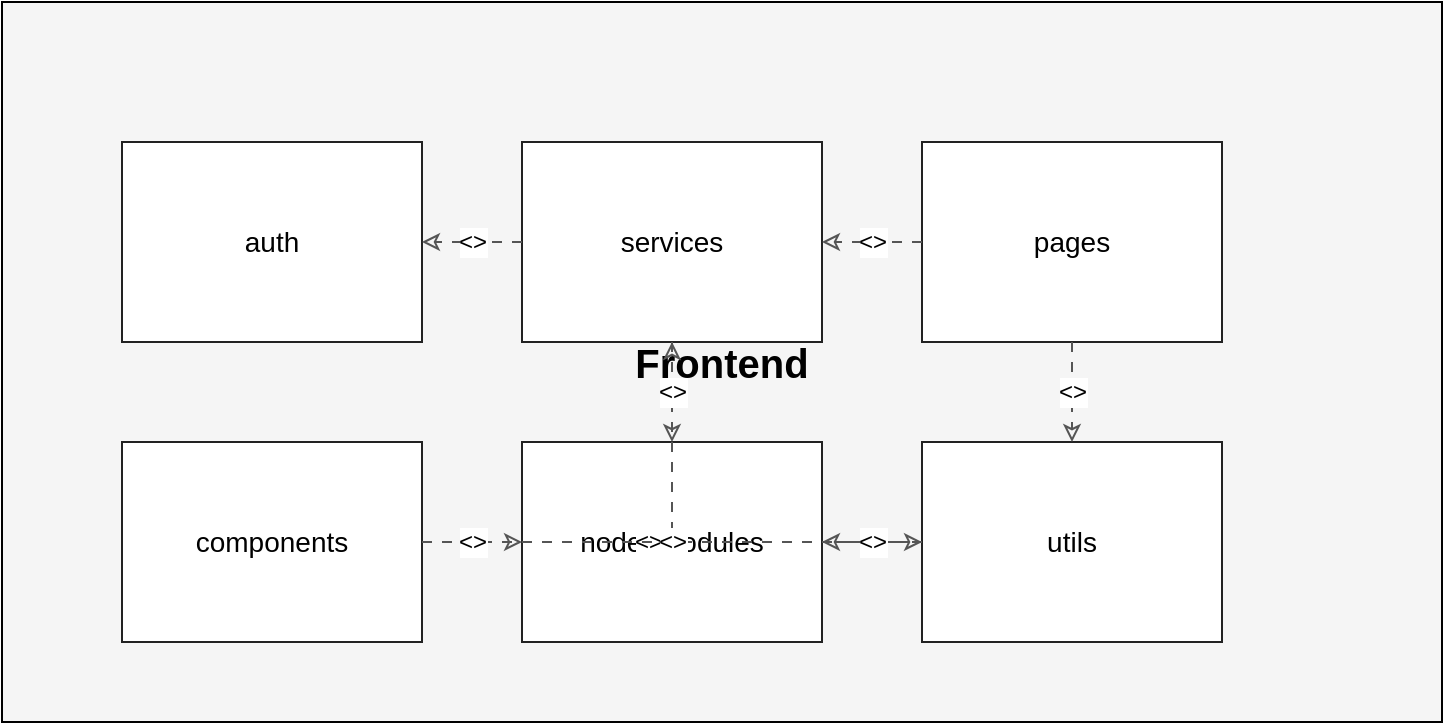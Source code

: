 <mxfile>
  <diagram id="frontend-diagram" name="Frontend Package Diagram">
    <mxGraphModel dx="1280" dy="720" grid="1" gridSize="10" guides="1" tooltips="1" connect="1" arrows="1" fold="1" page="1" pageScale="1" pageWidth="1100" pageHeight="850" math="0" shadow="0">
      <root>
        <mxCell id="0"/>
        <mxCell id="1" parent="0"/>
        <mxCell id="frontendContainer" value="Frontend" style="shape=package;whiteSpace=wrap;html=1;fontSize=20;fontStyle=1;strokeColor=#000000;fillColor=#f5f5f5;container=1;" vertex="1" parent="1">
          <mxGeometry x="20" y="20" width="720" height="360" as="geometry"/>
        </mxCell>
        <mxCell id="pkgAuth" value="auth" style="shape=package;whiteSpace=wrap;html=1;fontSize=14;strokeColor=#222222;fillColor=#ffffff;" vertex="1" parent="1">
          <mxGeometry x="80" y="90" width="150" height="100" as="geometry"/>
        </mxCell>
        <mxCell id="pkgServices" value="services" style="shape=package;whiteSpace=wrap;html=1;fontSize=14;strokeColor=#222222;fillColor=#ffffff;" vertex="1" parent="1">
          <mxGeometry x="280" y="90" width="150" height="100" as="geometry"/>
        </mxCell>
        <mxCell id="pkgPages" value="pages" style="shape=package;whiteSpace=wrap;html=1;fontSize=14;strokeColor=#222222;fillColor=#ffffff;" vertex="1" parent="1">
          <mxGeometry x="480" y="90" width="150" height="100" as="geometry"/>
        </mxCell>
        <mxCell id="pkgComponents" value="components" style="shape=package;whiteSpace=wrap;html=1;fontSize=14;strokeColor=#222222;fillColor=#ffffff;" vertex="1" parent="1">
          <mxGeometry x="80" y="240" width="150" height="100" as="geometry"/>
        </mxCell>
        <mxCell id="pkgNodeModules" value="node_modules" style="shape=package;whiteSpace=wrap;html=1;fontSize=14;strokeColor=#222222;fillColor=#ffffff;" vertex="1" parent="1">
          <mxGeometry x="280" y="240" width="150" height="100" as="geometry"/>
        </mxCell>
        <mxCell id="pkgUtils" value="utils" style="shape=package;whiteSpace=wrap;html=1;fontSize=14;strokeColor=#222222;fillColor=#ffffff;" vertex="1" parent="1">
          <mxGeometry x="480" y="240" width="150" height="100" as="geometry"/>
        </mxCell>
        <mxCell id="edgeServicesAuth" value="&lt;&lt;import&gt;&gt;" style="edgeStyle=orthogonalEdgeStyle;rounded=0;orthogonalLoop=1;jettySize=auto;html=1;dashed=1;dashPattern=5 5;endArrow=classic;endFill=0;fontSize=12;strokeColor=#555555;" edge="1" parent="1" source="pkgServices" target="pkgAuth">
          <mxGeometry relative="1" as="geometry"/>
        </mxCell>
        <mxCell id="edgePagesServices" value="&lt;&lt;import&gt;&gt;" style="edgeStyle=orthogonalEdgeStyle;rounded=0;orthogonalLoop=1;jettySize=auto;html=1;dashed=1;dashPattern=5 5;endArrow=classic;endFill=0;fontSize=12;strokeColor=#555555;" edge="1" parent="1" source="pkgPages" target="pkgServices">
          <mxGeometry relative="1" as="geometry"/>
        </mxCell>
        <mxCell id="edgeComponentsServices" value="&lt;&lt;import&gt;&gt;" style="edgeStyle=orthogonalEdgeStyle;rounded=0;orthogonalLoop=1;jettySize=auto;html=1;dashed=1;dashPattern=5 5;endArrow=classic;endFill=0;fontSize=12;strokeColor=#555555;" edge="1" parent="1" source="pkgComponents" target="pkgServices">
          <mxGeometry relative="1" as="geometry"/>
        </mxCell>
        <mxCell id="edgeComponentsUtils" value="&lt;&lt;import&gt;&gt;" style="edgeStyle=orthogonalEdgeStyle;rounded=0;orthogonalLoop=1;jettySize=auto;html=1;dashed=1;dashPattern=5 5;endArrow=classic;endFill=0;fontSize=12;strokeColor=#555555;" edge="1" parent="1" source="pkgComponents" target="pkgUtils">
          <mxGeometry relative="1" as="geometry"/>
        </mxCell>
        <mxCell id="edgeServicesNodeModules" value="&lt;&lt;import&gt;&gt;" style="edgeStyle=orthogonalEdgeStyle;rounded=0;orthogonalLoop=1;jettySize=auto;html=1;dashed=1;dashPattern=5 5;endArrow=classic;endFill=0;fontSize=12;strokeColor=#555555;" edge="1" parent="1" source="pkgServices" target="pkgNodeModules">
          <mxGeometry relative="1" as="geometry"/>
        </mxCell>
        <mxCell id="edgeUtilsNodeModules" value="&lt;&lt;import&gt;&gt;" style="edgeStyle=orthogonalEdgeStyle;rounded=0;orthogonalLoop=1;jettySize=auto;html=1;dashed=1;dashPattern=5 5;endArrow=classic;endFill=0;fontSize=12;strokeColor=#555555;" edge="1" parent="1" source="pkgUtils" target="pkgNodeModules">
          <mxGeometry relative="1" as="geometry"/>
        </mxCell>
        <mxCell id="edgePagesUtils" value="&lt;&lt;import&gt;&gt;" style="edgeStyle=orthogonalEdgeStyle;rounded=0;orthogonalLoop=1;jettySize=auto;html=1;dashed=1;dashPattern=5 5;endArrow=classic;endFill=0;fontSize=12;strokeColor=#555555;" edge="1" parent="1" source="pkgPages" target="pkgUtils">
          <mxGeometry relative="1" as="geometry"/>
        </mxCell>
        <mxCell id="edgeComponentsNodeModules" value="&lt;&lt;import&gt;&gt;" style="edgeStyle=orthogonalEdgeStyle;rounded=0;orthogonalLoop=1;jettySize=auto;html=1;dashed=1;dashPattern=5 5;endArrow=classic;endFill=0;fontSize=12;strokeColor=#555555;" edge="1" parent="1" source="pkgComponents" target="pkgNodeModules">
          <mxGeometry relative="1" as="geometry"/>
        </mxCell>
      </root>
    </mxGraphModel>
  </diagram>
  <diagram id="backend-diagram" name="Backend Package Diagram">
    <mxGraphModel dx="1280" dy="720" grid="1" gridSize="10" guides="1" tooltips="1" connect="1" arrows="1" fold="1" page="1" pageScale="1" pageWidth="1100" pageHeight="850" math="0" shadow="0">
      <root>
        <mxCell id="0"/>
        <mxCell id="1" parent="0"/>
        <mxCell id="backendContainer" value="Backend" style="shape=package;whiteSpace=wrap;html=1;fontSize=20;fontStyle=1;strokeColor=#000000;fillColor=#f5f5f5;container=1;" vertex="1" parent="1">
          <mxGeometry x="20" y="20" width="820" height="360" as="geometry"/>
        </mxCell>
        <mxCell id="pkgConfig" value="config" style="shape=package;whiteSpace=wrap;html=1;fontSize=14;strokeColor=#222222;fillColor=#ffffff;" vertex="1" parent="1">
          <mxGeometry x="80" y="90" width="150" height="100" as="geometry"/>
        </mxCell>
        <mxCell id="pkgControllers" value="controllers" style="shape=package;whiteSpace=wrap;html=1;fontSize=14;strokeColor=#222222;fillColor=#ffffff;" vertex="1" parent="1">
          <mxGeometry x="280" y="90" width="150" height="100" as="geometry"/>
        </mxCell>
        <mxCell id="pkgRoutes" value="routes" style="shape=package;whiteSpace=wrap;html=1;fontSize=14;strokeColor=#222222;fillColor=#ffffff;" vertex="1" parent="1">
          <mxGeometry x="480" y="90" width="150" height="100" as="geometry"/>
        </mxCell>
        <mxCell id="pkgServicesServer" value="services" style="shape=package;whiteSpace=wrap;html=1;fontSize=14;strokeColor=#222222;fillColor=#ffffff;" vertex="1" parent="1">
          <mxGeometry x="80" y="240" width="150" height="100" as="geometry"/>
        </mxCell>
        <mxCell id="pkgModels" value="models" style="shape=package;whiteSpace=wrap;html=1;fontSize=14;strokeColor=#222222;fillColor=#ffffff;" vertex="1" parent="1">
          <mxGeometry x="280" y="240" width="150" height="100" as="geometry"/>
        </mxCell>
        <mxCell id="pkgMiddleware" value="middleware" style="shape=package;whiteSpace=wrap;html=1;fontSize=14;strokeColor=#222222;fillColor=#ffffff;" vertex="1" parent="1">
          <mxGeometry x="480" y="240" width="150" height="100" as="geometry"/>
        </mxCell>
        <mxCell id="pkgUtilsServer" value="utils" style="shape=package;whiteSpace=wrap;html=1;fontSize=14;strokeColor=#222222;fillColor=#ffffff;" vertex="1" parent="1">
          <mxGeometry x="680" y="240" width="150" height="100" as="geometry"/>
        </mxCell>
        <mxCell id="edgeRoutesControllers" value="&lt;&lt;import&gt;&gt;" style="edgeStyle=orthogonalEdgeStyle;rounded=0;orthogonalLoop=1;jettySize=auto;html=1;dashed=1;dashPattern=5 5;endArrow=classic;endFill=0;fontSize=12;strokeColor=#555555;" edge="1" parent="1" source="pkgRoutes" target="pkgControllers">
          <mxGeometry relative="1" as="geometry"/>
        </mxCell>
        <mxCell id="edgeControllersServices" value="&lt;&lt;import&gt;&gt;" style="edgeStyle=orthogonalEdgeStyle;rounded=0;orthogonalLoop=1;jettySize=auto;html=1;dashed=1;dashPattern=5 5;endArrow=classic;endFill=0;fontSize=12;strokeColor=#555555;" edge="1" parent="1" source="pkgControllers" target="pkgServicesServer">
          <mxGeometry relative="1" as="geometry"/>
        </mxCell>
        <mxCell id="edgeServicesModels" value="&lt;&lt;import&gt;&gt;" style="edgeStyle=orthogonalEdgeStyle;rounded=0;orthogonalLoop=1;jettySize=auto;html=1;dashed=1;dashPattern=5 5;endArrow=classic;endFill=0;fontSize=12;strokeColor=#555555;" edge="1" parent="1" source="pkgServicesServer" target="pkgModels">
          <mxGeometry relative="1" as="geometry"/>
        </mxCell>
        <mxCell id="edgeMiddlewareControllers" value="&lt;&lt;import&gt;&gt;" style="edgeStyle=orthogonalEdgeStyle;rounded=0;orthogonalLoop=1;jettySize=auto;html=1;dashed=1;dashPattern=5 5;endArrow=classic;endFill=0;fontSize=12;strokeColor=#555555;" edge="1" parent="1" source="pkgMiddleware" target="pkgControllers">
          <mxGeometry relative="1" as="geometry"/>
        </mxCell>
        <mxCell id="edgeServicesUtilsServer" value="&lt;&lt;import&gt;&gt;" style="edgeStyle=orthogonalEdgeStyle;rounded=0;orthogonalLoop=1;jettySize=auto;html=1;dashed=1;dashPattern=5 5;endArrow=classic;endFill=0;fontSize=12;strokeColor=#555555;" edge="1" parent="1" source="pkgServicesServer" target="pkgUtilsServer">
          <mxGeometry relative="1" as="geometry"/>
        </mxCell>
        <mxCell id="edgeControllersConfig" value="&lt;&lt;import&gt;&gt;" style="edgeStyle=orthogonalEdgeStyle;rounded=0;orthogonalLoop=1;jettySize=auto;html=1;dashed=1;dashPattern=5 5;endArrow=classic;endFill=0;fontSize=12;strokeColor=#555555;" edge="1" parent="1" source="pkgControllers" target="pkgConfig">
          <mxGeometry relative="1" as="geometry"/>
        </mxCell>
        <mxCell id="edgeRoutesMiddleware" value="&lt;&lt;import&gt;&gt;" style="edgeStyle=orthogonalEdgeStyle;rounded=0;orthogonalLoop=1;jettySize=auto;html=1;dashed=1;dashPattern=5 5;endArrow=classic;endFill=0;fontSize=12;strokeColor=#555555;" edge="1" parent="1" source="pkgRoutes" target="pkgMiddleware">
          <mxGeometry relative="1" as="geometry"/>
        </mxCell>
      </root>
    </mxGraphModel>
  </diagram>
</mxfile>

